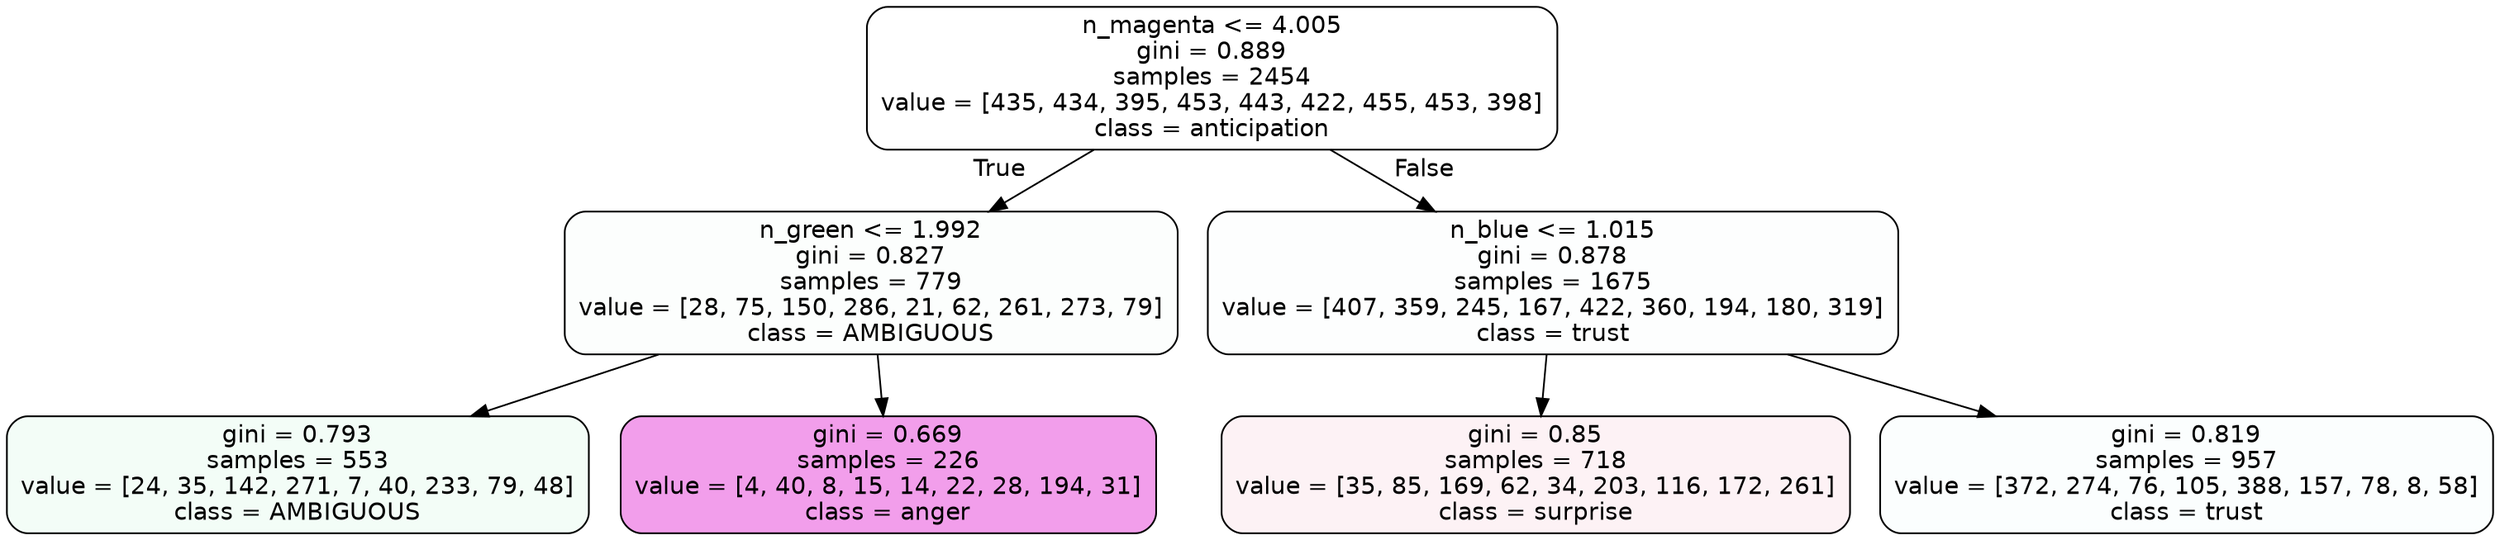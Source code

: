 digraph Tree {
node [shape=box, style="filled, rounded", color="black", fontname=helvetica] ;
edge [fontname=helvetica] ;
0 [label="n_magenta <= 4.005\ngini = 0.889\nsamples = 2454\nvalue = [435, 434, 395, 453, 443, 422, 455, 453, 398]\nclass = anticipation", fillcolor="#8139e500"] ;
1 [label="n_green <= 1.992\ngini = 0.827\nsamples = 779\nvalue = [28, 75, 150, 286, 21, 62, 261, 273, 79]\nclass = AMBIGUOUS", fillcolor="#39e58103"] ;
0 -> 1 [labeldistance=2.5, labelangle=45, headlabel="True"] ;
2 [label="gini = 0.793\nsamples = 553\nvalue = [24, 35, 142, 271, 7, 40, 233, 79, 48]\nclass = AMBIGUOUS", fillcolor="#39e5810f"] ;
1 -> 2 ;
3 [label="gini = 0.669\nsamples = 226\nvalue = [4, 40, 8, 15, 14, 22, 28, 194, 31]\nclass = anger", fillcolor="#e539d77c"] ;
1 -> 3 ;
4 [label="n_blue <= 1.015\ngini = 0.878\nsamples = 1675\nvalue = [407, 359, 245, 167, 422, 360, 194, 180, 319]\nclass = trust", fillcolor="#39d7e502"] ;
0 -> 4 [labeldistance=2.5, labelangle=-45, headlabel="False"] ;
5 [label="gini = 0.85\nsamples = 718\nvalue = [35, 85, 169, 62, 34, 203, 116, 172, 261]\nclass = surprise", fillcolor="#e5396410"] ;
4 -> 5 ;
6 [label="gini = 0.819\nsamples = 957\nvalue = [372, 274, 76, 105, 388, 157, 78, 8, 58]\nclass = trust", fillcolor="#39d7e504"] ;
4 -> 6 ;
}